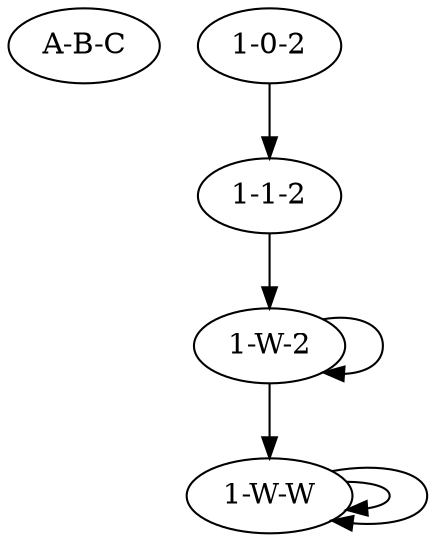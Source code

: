 
    digraph {
        "A-B-C"
         "1-W-W" -> "1-W-W";
 "1-W-W" -> "1-W-W"
		 "1-W-2" -> "1-W-W";
 "1-W-2" -> "1-W-2"
		 "1-0-2" -> "1-1-2"
		 "1-1-2" -> "1-W-2"
    }
